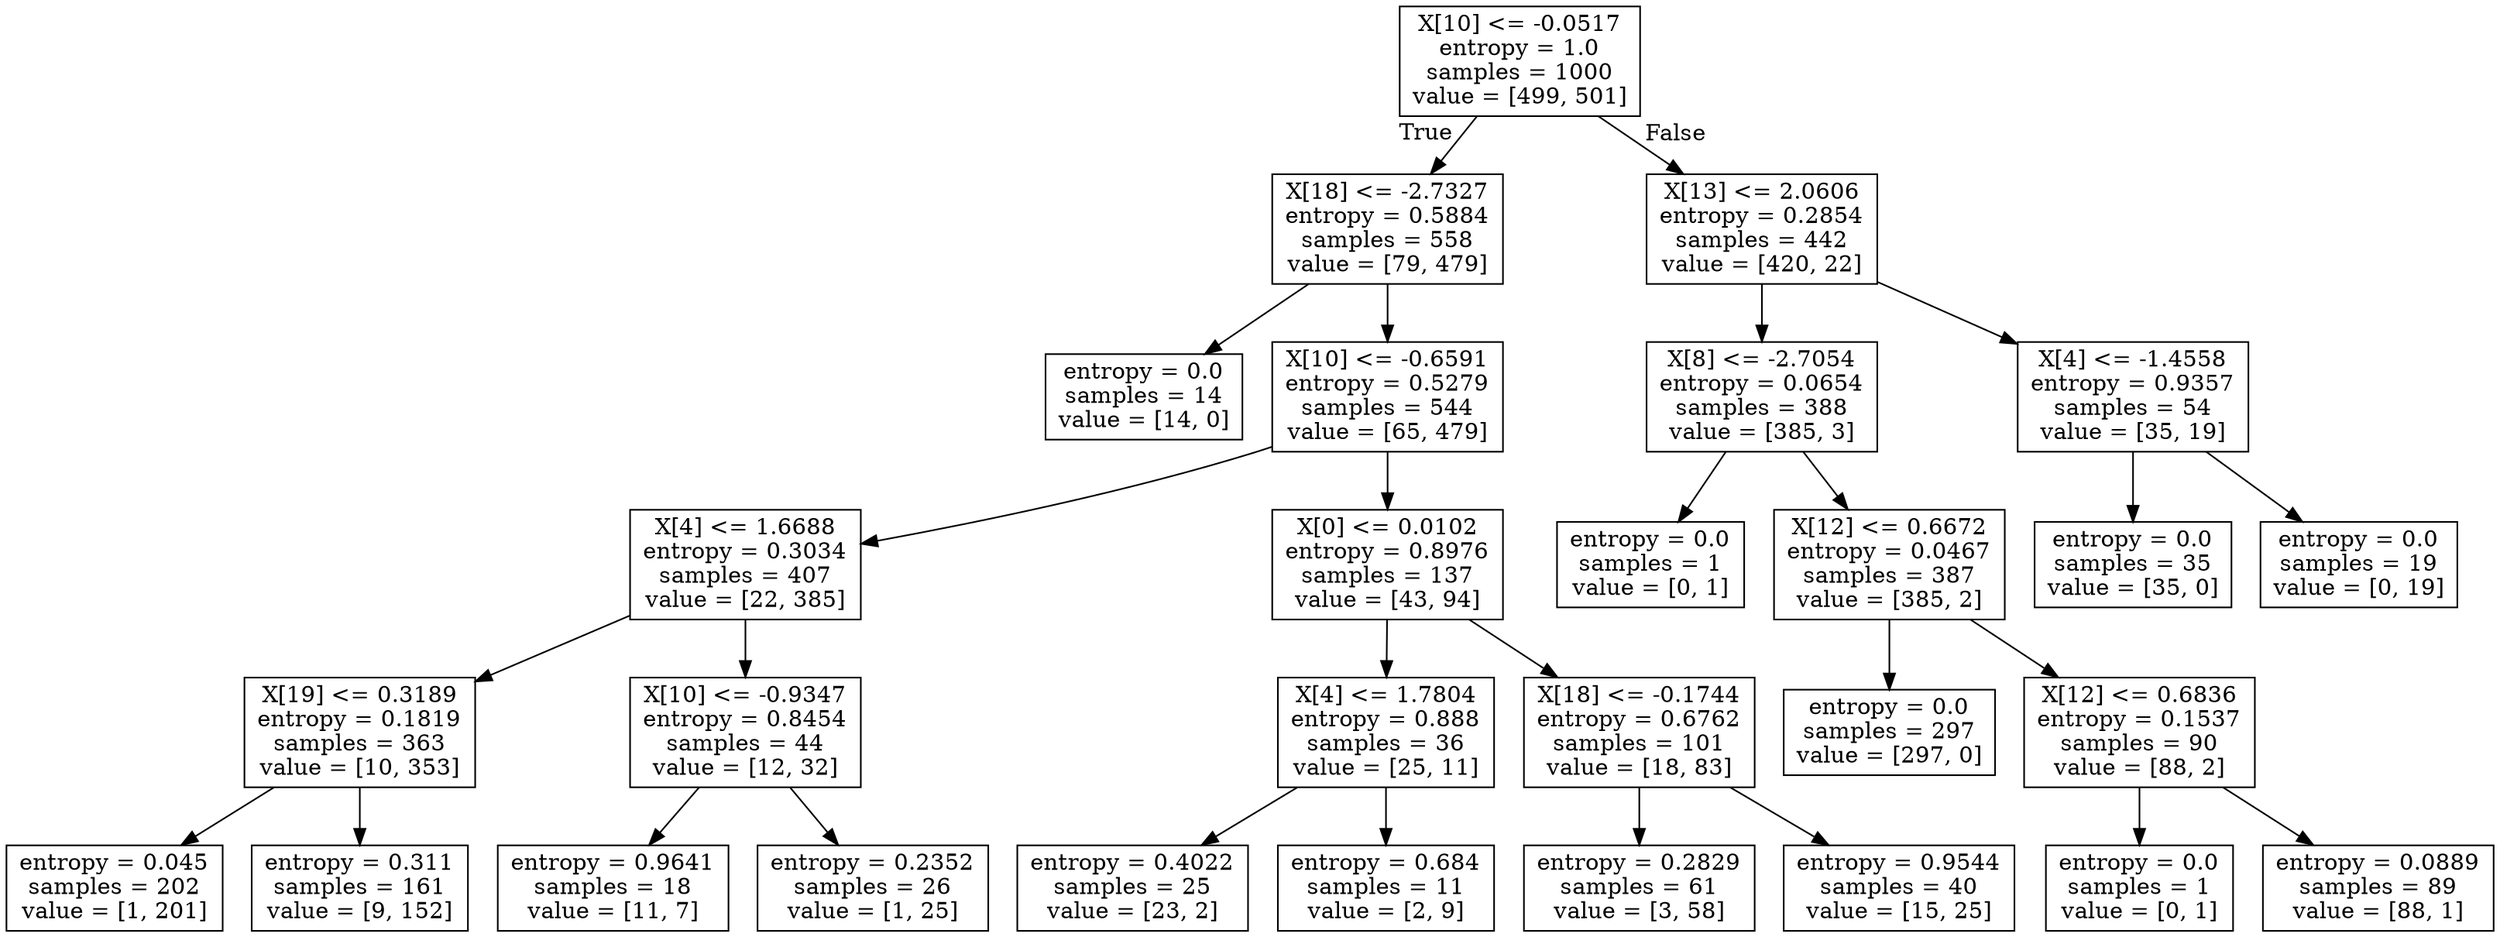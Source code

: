 digraph Tree {
node [shape=box] ;
0 [label="X[10] <= -0.0517\nentropy = 1.0\nsamples = 1000\nvalue = [499, 501]"] ;
1 [label="X[18] <= -2.7327\nentropy = 0.5884\nsamples = 558\nvalue = [79, 479]"] ;
0 -> 1 [labeldistance=2.5, labelangle=45, headlabel="True"] ;
2 [label="entropy = 0.0\nsamples = 14\nvalue = [14, 0]"] ;
1 -> 2 ;
3 [label="X[10] <= -0.6591\nentropy = 0.5279\nsamples = 544\nvalue = [65, 479]"] ;
1 -> 3 ;
4 [label="X[4] <= 1.6688\nentropy = 0.3034\nsamples = 407\nvalue = [22, 385]"] ;
3 -> 4 ;
5 [label="X[19] <= 0.3189\nentropy = 0.1819\nsamples = 363\nvalue = [10, 353]"] ;
4 -> 5 ;
6 [label="entropy = 0.045\nsamples = 202\nvalue = [1, 201]"] ;
5 -> 6 ;
7 [label="entropy = 0.311\nsamples = 161\nvalue = [9, 152]"] ;
5 -> 7 ;
8 [label="X[10] <= -0.9347\nentropy = 0.8454\nsamples = 44\nvalue = [12, 32]"] ;
4 -> 8 ;
9 [label="entropy = 0.9641\nsamples = 18\nvalue = [11, 7]"] ;
8 -> 9 ;
10 [label="entropy = 0.2352\nsamples = 26\nvalue = [1, 25]"] ;
8 -> 10 ;
11 [label="X[0] <= 0.0102\nentropy = 0.8976\nsamples = 137\nvalue = [43, 94]"] ;
3 -> 11 ;
12 [label="X[4] <= 1.7804\nentropy = 0.888\nsamples = 36\nvalue = [25, 11]"] ;
11 -> 12 ;
13 [label="entropy = 0.4022\nsamples = 25\nvalue = [23, 2]"] ;
12 -> 13 ;
14 [label="entropy = 0.684\nsamples = 11\nvalue = [2, 9]"] ;
12 -> 14 ;
15 [label="X[18] <= -0.1744\nentropy = 0.6762\nsamples = 101\nvalue = [18, 83]"] ;
11 -> 15 ;
16 [label="entropy = 0.2829\nsamples = 61\nvalue = [3, 58]"] ;
15 -> 16 ;
17 [label="entropy = 0.9544\nsamples = 40\nvalue = [15, 25]"] ;
15 -> 17 ;
18 [label="X[13] <= 2.0606\nentropy = 0.2854\nsamples = 442\nvalue = [420, 22]"] ;
0 -> 18 [labeldistance=2.5, labelangle=-45, headlabel="False"] ;
19 [label="X[8] <= -2.7054\nentropy = 0.0654\nsamples = 388\nvalue = [385, 3]"] ;
18 -> 19 ;
20 [label="entropy = 0.0\nsamples = 1\nvalue = [0, 1]"] ;
19 -> 20 ;
21 [label="X[12] <= 0.6672\nentropy = 0.0467\nsamples = 387\nvalue = [385, 2]"] ;
19 -> 21 ;
22 [label="entropy = 0.0\nsamples = 297\nvalue = [297, 0]"] ;
21 -> 22 ;
23 [label="X[12] <= 0.6836\nentropy = 0.1537\nsamples = 90\nvalue = [88, 2]"] ;
21 -> 23 ;
24 [label="entropy = 0.0\nsamples = 1\nvalue = [0, 1]"] ;
23 -> 24 ;
25 [label="entropy = 0.0889\nsamples = 89\nvalue = [88, 1]"] ;
23 -> 25 ;
26 [label="X[4] <= -1.4558\nentropy = 0.9357\nsamples = 54\nvalue = [35, 19]"] ;
18 -> 26 ;
27 [label="entropy = 0.0\nsamples = 35\nvalue = [35, 0]"] ;
26 -> 27 ;
28 [label="entropy = 0.0\nsamples = 19\nvalue = [0, 19]"] ;
26 -> 28 ;
}